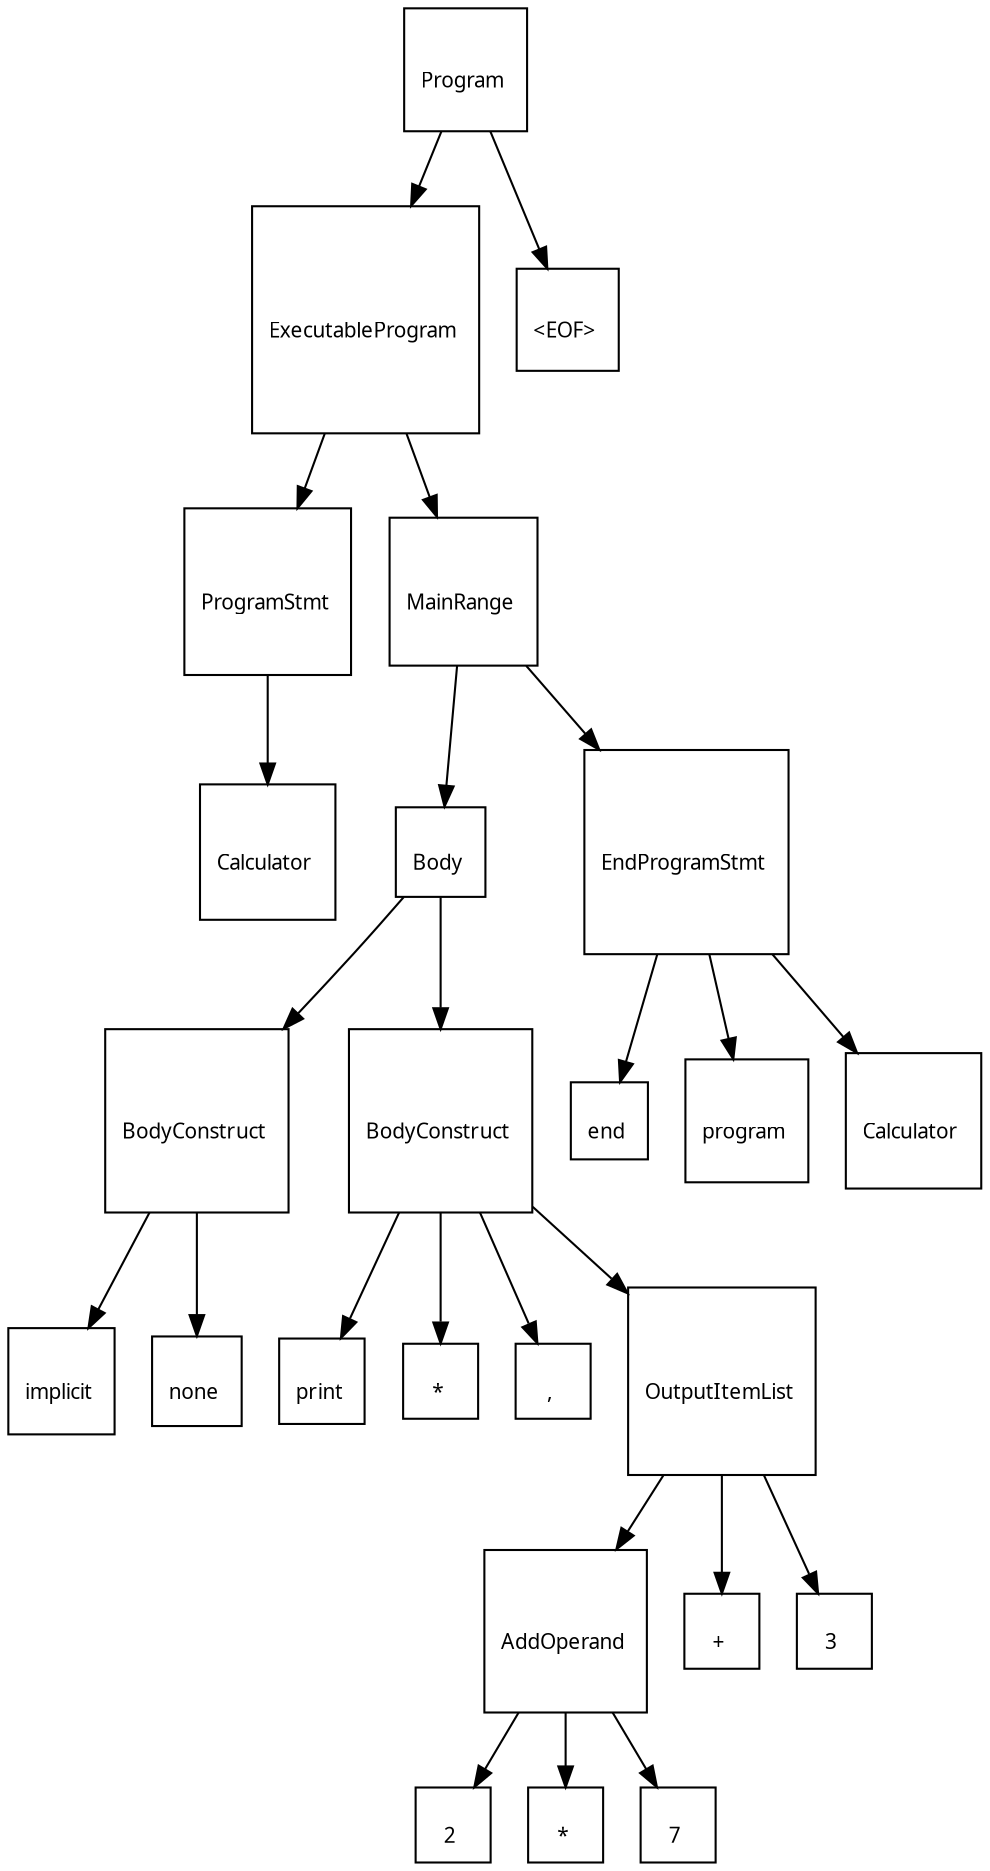 digraph G {
  charset="UTF-8"
  node [shape=square, fontname="Arial Unicode MS"];
  "8972d24f-520a-4bb0-83d7-5a76f47005e4" [label="\lProgram \n", fontsize=10];
  "8972d24f-520a-4bb0-83d7-5a76f47005e4" -> "82f88b67-d689-42cb-8a18-3ecbb3dc1e31";
  "82f88b67-d689-42cb-8a18-3ecbb3dc1e31" [label="\lExecutableProgram \n", fontsize=10];
  "82f88b67-d689-42cb-8a18-3ecbb3dc1e31" -> "ee74fc6a-cf69-4dd3-9d13-f4d66068610f";
  "ee74fc6a-cf69-4dd3-9d13-f4d66068610f" [label="\lProgramStmt \n", fontsize=10];
  "ee74fc6a-cf69-4dd3-9d13-f4d66068610f" -> "fb626382-45dd-4645-96ee-7f3619d0ee03";
  "fb626382-45dd-4645-96ee-7f3619d0ee03" [label="\lCalculator \n", fontsize=10];
  "82f88b67-d689-42cb-8a18-3ecbb3dc1e31" -> "76af315b-0a76-4995-9e6c-8668be5f0e8b";
  "76af315b-0a76-4995-9e6c-8668be5f0e8b" [label="\lMainRange \n", fontsize=10];
  "76af315b-0a76-4995-9e6c-8668be5f0e8b" -> "056a6ea3-9d50-49a9-afb0-e6a62436c6e0";
  "056a6ea3-9d50-49a9-afb0-e6a62436c6e0" [label="\lBody \n", fontsize=10];
  "056a6ea3-9d50-49a9-afb0-e6a62436c6e0" -> "ba3dfae9-5846-424c-a8a1-6203cc40d9b5";
  "ba3dfae9-5846-424c-a8a1-6203cc40d9b5" [label="\lBodyConstruct \n", fontsize=10];
  "ba3dfae9-5846-424c-a8a1-6203cc40d9b5" -> "7c925b9e-b614-4361-96c9-cf99a0be1a60";
  "7c925b9e-b614-4361-96c9-cf99a0be1a60" [label="\limplicit \n", fontsize=10];
  "ba3dfae9-5846-424c-a8a1-6203cc40d9b5" -> "51fe34c0-cfee-402a-8493-a69cbdd7e742";
  "51fe34c0-cfee-402a-8493-a69cbdd7e742" [label="\lnone \n", fontsize=10];
  "056a6ea3-9d50-49a9-afb0-e6a62436c6e0" -> "f1c06020-0744-4450-81f3-f7020ced3226";
  "f1c06020-0744-4450-81f3-f7020ced3226" [label="\lBodyConstruct \n", fontsize=10];
  "f1c06020-0744-4450-81f3-f7020ced3226" -> "6a1eb868-6902-44ab-9e42-4452cddf6d12";
  "6a1eb868-6902-44ab-9e42-4452cddf6d12" [label="\lprint \n", fontsize=10];
  "f1c06020-0744-4450-81f3-f7020ced3226" -> "dc463ca1-19b4-4a46-9c3f-5774eb36d4f8";
  "dc463ca1-19b4-4a46-9c3f-5774eb36d4f8" [label="\l* \n", fontsize=10];
  "f1c06020-0744-4450-81f3-f7020ced3226" -> "4d1b7ccf-8487-4f22-8213-1e016d4b6b91";
  "4d1b7ccf-8487-4f22-8213-1e016d4b6b91" [label="\l, \n", fontsize=10];
  "f1c06020-0744-4450-81f3-f7020ced3226" -> "492961d2-dd1b-4fe1-9fe8-6410a07d4645";
  "492961d2-dd1b-4fe1-9fe8-6410a07d4645" [label="\lOutputItemList \n", fontsize=10];
  "492961d2-dd1b-4fe1-9fe8-6410a07d4645" -> "a524501c-7cab-45bb-a45a-2fd1ceb444d4";
  "a524501c-7cab-45bb-a45a-2fd1ceb444d4" [label="\lAddOperand \n", fontsize=10];
  "a524501c-7cab-45bb-a45a-2fd1ceb444d4" -> "ee9795cb-023a-427d-b9b1-e6be4b901f6c";
  "ee9795cb-023a-427d-b9b1-e6be4b901f6c" [label="\l2 \n", fontsize=10];
  "a524501c-7cab-45bb-a45a-2fd1ceb444d4" -> "fdbae875-a44e-4ef7-a662-bf7713171e60";
  "fdbae875-a44e-4ef7-a662-bf7713171e60" [label="\l* \n", fontsize=10];
  "a524501c-7cab-45bb-a45a-2fd1ceb444d4" -> "c1fb0c25-c2c2-4707-8a12-302525b13229";
  "c1fb0c25-c2c2-4707-8a12-302525b13229" [label="\l7 \n", fontsize=10];
  "492961d2-dd1b-4fe1-9fe8-6410a07d4645" -> "9e72d09b-2dab-4582-8823-2eef3be29858";
  "9e72d09b-2dab-4582-8823-2eef3be29858" [label="\l+ \n", fontsize=10];
  "492961d2-dd1b-4fe1-9fe8-6410a07d4645" -> "aa776839-4939-47f6-b1c8-11ae71c82515";
  "aa776839-4939-47f6-b1c8-11ae71c82515" [label="\l3 \n", fontsize=10];
  "76af315b-0a76-4995-9e6c-8668be5f0e8b" -> "44009315-d563-48f5-9c1b-b2349f511f71";
  "44009315-d563-48f5-9c1b-b2349f511f71" [label="\lEndProgramStmt \n", fontsize=10];
  "44009315-d563-48f5-9c1b-b2349f511f71" -> "89be22e0-ed26-4bd6-aa17-7fa0b35198f1";
  "89be22e0-ed26-4bd6-aa17-7fa0b35198f1" [label="\lend \n", fontsize=10];
  "44009315-d563-48f5-9c1b-b2349f511f71" -> "b1e57703-6a50-48f4-a482-3a9bbdaef682";
  "b1e57703-6a50-48f4-a482-3a9bbdaef682" [label="\lprogram \n", fontsize=10];
  "44009315-d563-48f5-9c1b-b2349f511f71" -> "fad0638d-a32d-4205-a247-992403ccb043";
  "fad0638d-a32d-4205-a247-992403ccb043" [label="\lCalculator \n", fontsize=10];
  "8972d24f-520a-4bb0-83d7-5a76f47005e4" -> "cef905d7-ea5e-4393-9ed8-c096b0b1f495";
  "cef905d7-ea5e-4393-9ed8-c096b0b1f495" [label="\l&lt;EOF&gt; \n", fontsize=10];
}
